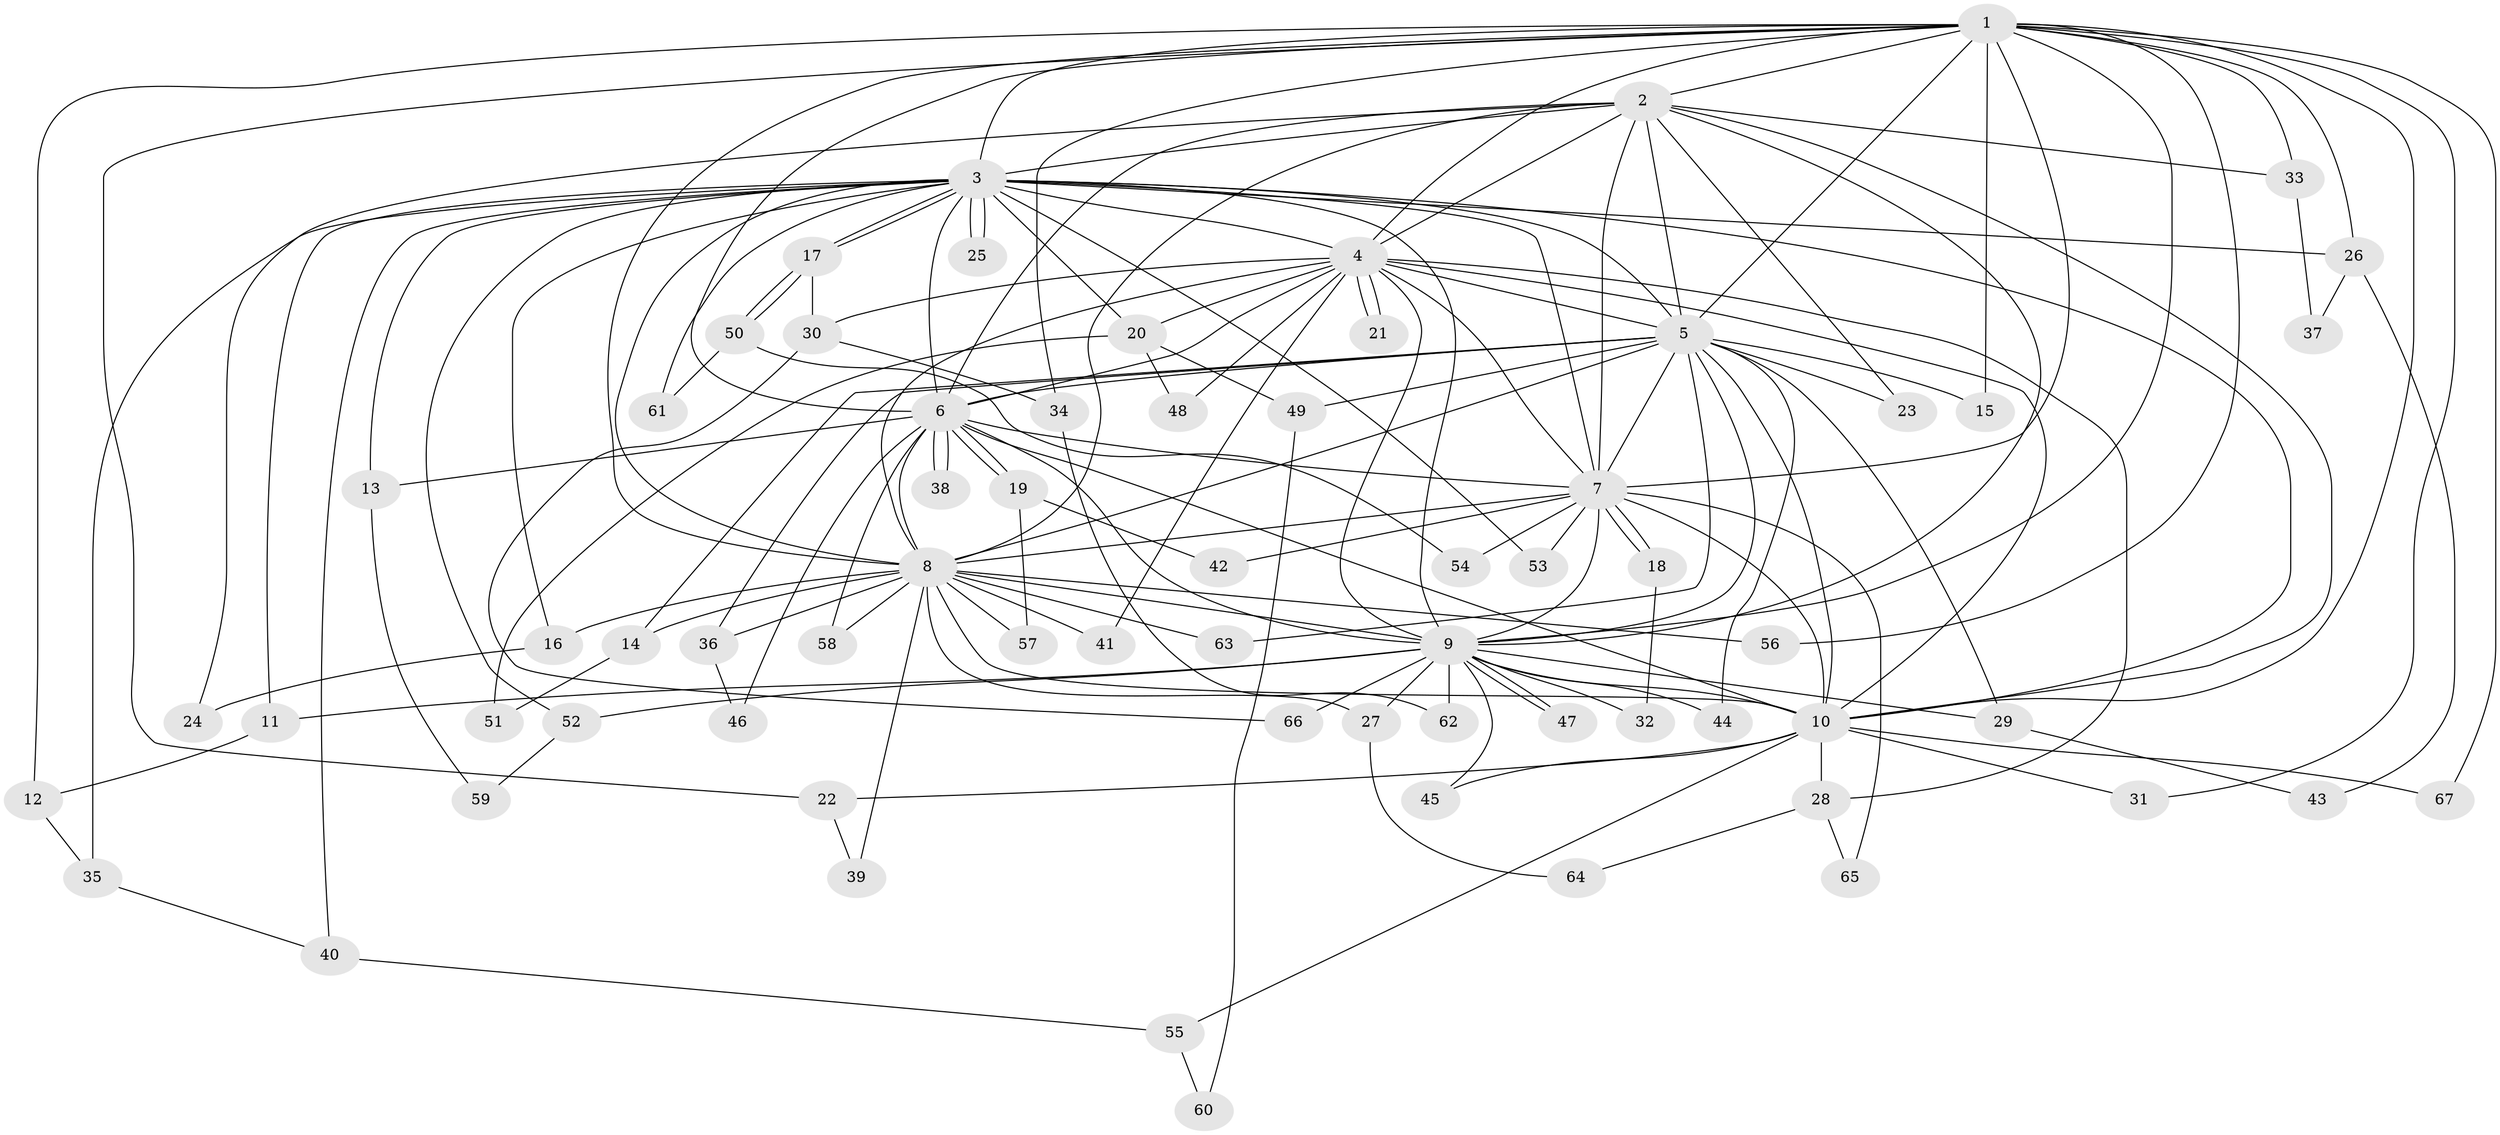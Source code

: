 // Generated by graph-tools (version 1.1) at 2025/43/03/09/25 04:43:57]
// undirected, 67 vertices, 159 edges
graph export_dot {
graph [start="1"]
  node [color=gray90,style=filled];
  1;
  2;
  3;
  4;
  5;
  6;
  7;
  8;
  9;
  10;
  11;
  12;
  13;
  14;
  15;
  16;
  17;
  18;
  19;
  20;
  21;
  22;
  23;
  24;
  25;
  26;
  27;
  28;
  29;
  30;
  31;
  32;
  33;
  34;
  35;
  36;
  37;
  38;
  39;
  40;
  41;
  42;
  43;
  44;
  45;
  46;
  47;
  48;
  49;
  50;
  51;
  52;
  53;
  54;
  55;
  56;
  57;
  58;
  59;
  60;
  61;
  62;
  63;
  64;
  65;
  66;
  67;
  1 -- 2;
  1 -- 3;
  1 -- 4;
  1 -- 5;
  1 -- 6;
  1 -- 7;
  1 -- 8;
  1 -- 9;
  1 -- 10;
  1 -- 12;
  1 -- 15;
  1 -- 22;
  1 -- 26;
  1 -- 31;
  1 -- 33;
  1 -- 34;
  1 -- 56;
  1 -- 67;
  2 -- 3;
  2 -- 4;
  2 -- 5;
  2 -- 6;
  2 -- 7;
  2 -- 8;
  2 -- 9;
  2 -- 10;
  2 -- 23;
  2 -- 24;
  2 -- 33;
  3 -- 4;
  3 -- 5;
  3 -- 6;
  3 -- 7;
  3 -- 8;
  3 -- 9;
  3 -- 10;
  3 -- 11;
  3 -- 13;
  3 -- 16;
  3 -- 17;
  3 -- 17;
  3 -- 20;
  3 -- 25;
  3 -- 25;
  3 -- 26;
  3 -- 35;
  3 -- 40;
  3 -- 52;
  3 -- 53;
  3 -- 61;
  4 -- 5;
  4 -- 6;
  4 -- 7;
  4 -- 8;
  4 -- 9;
  4 -- 10;
  4 -- 20;
  4 -- 21;
  4 -- 21;
  4 -- 28;
  4 -- 30;
  4 -- 41;
  4 -- 48;
  5 -- 6;
  5 -- 7;
  5 -- 8;
  5 -- 9;
  5 -- 10;
  5 -- 14;
  5 -- 15;
  5 -- 23;
  5 -- 29;
  5 -- 36;
  5 -- 44;
  5 -- 49;
  5 -- 63;
  6 -- 7;
  6 -- 8;
  6 -- 9;
  6 -- 10;
  6 -- 13;
  6 -- 19;
  6 -- 19;
  6 -- 38;
  6 -- 38;
  6 -- 46;
  6 -- 58;
  7 -- 8;
  7 -- 9;
  7 -- 10;
  7 -- 18;
  7 -- 18;
  7 -- 42;
  7 -- 53;
  7 -- 54;
  7 -- 65;
  8 -- 9;
  8 -- 10;
  8 -- 14;
  8 -- 16;
  8 -- 27;
  8 -- 36;
  8 -- 39;
  8 -- 41;
  8 -- 56;
  8 -- 57;
  8 -- 58;
  8 -- 63;
  9 -- 10;
  9 -- 11;
  9 -- 27;
  9 -- 29;
  9 -- 32;
  9 -- 44;
  9 -- 45;
  9 -- 47;
  9 -- 47;
  9 -- 52;
  9 -- 62;
  9 -- 66;
  10 -- 22;
  10 -- 28;
  10 -- 31;
  10 -- 45;
  10 -- 55;
  10 -- 67;
  11 -- 12;
  12 -- 35;
  13 -- 59;
  14 -- 51;
  16 -- 24;
  17 -- 30;
  17 -- 50;
  17 -- 50;
  18 -- 32;
  19 -- 42;
  19 -- 57;
  20 -- 48;
  20 -- 49;
  20 -- 51;
  22 -- 39;
  26 -- 37;
  26 -- 43;
  27 -- 64;
  28 -- 64;
  28 -- 65;
  29 -- 43;
  30 -- 34;
  30 -- 66;
  33 -- 37;
  34 -- 62;
  35 -- 40;
  36 -- 46;
  40 -- 55;
  49 -- 60;
  50 -- 54;
  50 -- 61;
  52 -- 59;
  55 -- 60;
}
